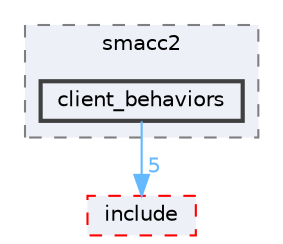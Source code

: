 digraph "smacc2/src/smacc2/client_behaviors"
{
 // LATEX_PDF_SIZE
  bgcolor="transparent";
  edge [fontname=Helvetica,fontsize=10,labelfontname=Helvetica,labelfontsize=10];
  node [fontname=Helvetica,fontsize=10,shape=box,height=0.2,width=0.4];
  compound=true
  subgraph clusterdir_d064f64d61eddaf52fbd9629e62dee64 {
    graph [ bgcolor="#edf0f7", pencolor="grey50", label="smacc2", fontname=Helvetica,fontsize=10 style="filled,dashed", URL="dir_d064f64d61eddaf52fbd9629e62dee64.html",tooltip=""]
  dir_5db1647b16be6e6a48e5c09159f36936 [label="client_behaviors", fillcolor="#edf0f7", color="grey25", style="filled,bold", URL="dir_5db1647b16be6e6a48e5c09159f36936.html",tooltip=""];
  }
  dir_5fef5a32272069bfe3b905c0adef3223 [label="include", fillcolor="#edf0f7", color="red", style="filled,dashed", URL="dir_5fef5a32272069bfe3b905c0adef3223.html",tooltip=""];
  dir_5db1647b16be6e6a48e5c09159f36936->dir_5fef5a32272069bfe3b905c0adef3223 [headlabel="5", labeldistance=1.5 headhref="dir_000012_000045.html" color="steelblue1" fontcolor="steelblue1"];
}
